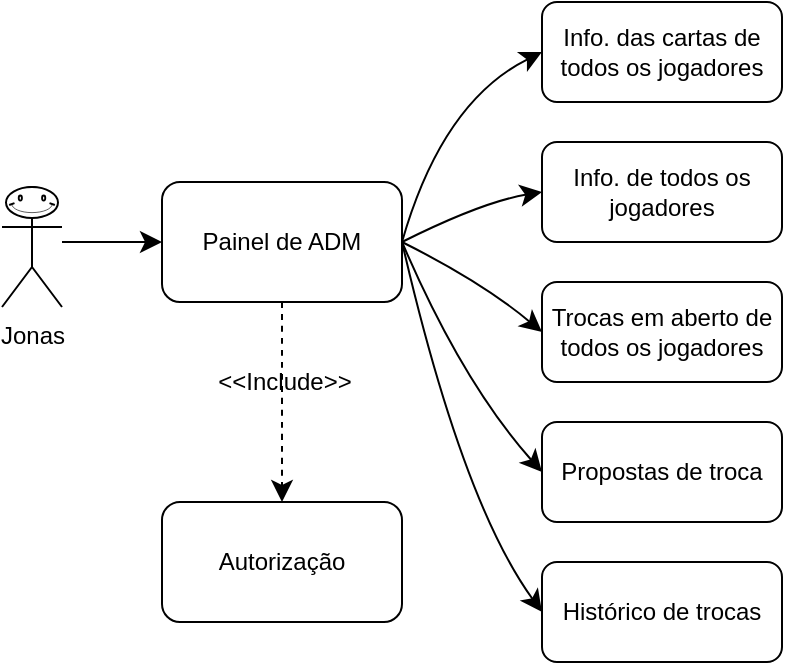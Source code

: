 <mxfile version="26.0.16" pages="2">
  <diagram name="Page-1" id="q5Q0HnHNC897IRmGhIEo">
    <mxGraphModel dx="700" dy="453" grid="1" gridSize="10" guides="1" tooltips="1" connect="1" arrows="1" fold="1" page="1" pageScale="1" pageWidth="850" pageHeight="1100" math="0" shadow="0">
      <root>
        <mxCell id="0" />
        <mxCell id="1" parent="0" />
        <mxCell id="1iPAXhDrvb-g_Z3nLl4W-7" style="edgeStyle=none;curved=1;rounded=0;orthogonalLoop=1;jettySize=auto;html=1;entryX=0.5;entryY=0;entryDx=0;entryDy=0;fontSize=12;startSize=8;endSize=8;dashed=1;labelBackgroundColor=none;fontColor=default;" parent="1" source="1iPAXhDrvb-g_Z3nLl4W-1" target="1iPAXhDrvb-g_Z3nLl4W-6" edge="1">
          <mxGeometry relative="1" as="geometry" />
        </mxCell>
        <mxCell id="1iPAXhDrvb-g_Z3nLl4W-8" value="&amp;lt;&amp;lt;Include&amp;gt;&amp;gt;" style="edgeLabel;html=1;align=center;verticalAlign=middle;resizable=0;points=[];fontSize=12;labelBackgroundColor=none;" parent="1iPAXhDrvb-g_Z3nLl4W-7" vertex="1" connectable="0">
          <mxGeometry x="-0.211" y="1" relative="1" as="geometry">
            <mxPoint as="offset" />
          </mxGeometry>
        </mxCell>
        <mxCell id="7NV7xG-uS9PKFknftASq-3" style="edgeStyle=none;curved=1;rounded=0;orthogonalLoop=1;jettySize=auto;html=1;entryX=0;entryY=0.5;entryDx=0;entryDy=0;fontSize=12;startSize=8;endSize=8;exitX=1;exitY=0.5;exitDx=0;exitDy=0;" edge="1" parent="1" source="1iPAXhDrvb-g_Z3nLl4W-1" target="1iPAXhDrvb-g_Z3nLl4W-4">
          <mxGeometry relative="1" as="geometry">
            <Array as="points">
              <mxPoint x="280" y="160" />
            </Array>
          </mxGeometry>
        </mxCell>
        <mxCell id="7NV7xG-uS9PKFknftASq-4" style="edgeStyle=none;curved=1;rounded=0;orthogonalLoop=1;jettySize=auto;html=1;entryX=0;entryY=0.5;entryDx=0;entryDy=0;fontSize=12;startSize=8;endSize=8;exitX=1;exitY=0.5;exitDx=0;exitDy=0;" edge="1" parent="1" source="1iPAXhDrvb-g_Z3nLl4W-1" target="1iPAXhDrvb-g_Z3nLl4W-3">
          <mxGeometry relative="1" as="geometry">
            <Array as="points">
              <mxPoint x="300" y="210" />
            </Array>
          </mxGeometry>
        </mxCell>
        <mxCell id="7NV7xG-uS9PKFknftASq-5" style="edgeStyle=none;curved=1;rounded=0;orthogonalLoop=1;jettySize=auto;html=1;entryX=0;entryY=0.5;entryDx=0;entryDy=0;fontSize=12;startSize=8;endSize=8;exitX=1;exitY=0.5;exitDx=0;exitDy=0;" edge="1" parent="1" source="1iPAXhDrvb-g_Z3nLl4W-1" target="1iPAXhDrvb-g_Z3nLl4W-5">
          <mxGeometry relative="1" as="geometry">
            <Array as="points">
              <mxPoint x="300" y="250" />
            </Array>
          </mxGeometry>
        </mxCell>
        <mxCell id="7NV7xG-uS9PKFknftASq-6" style="edgeStyle=none;curved=1;rounded=0;orthogonalLoop=1;jettySize=auto;html=1;entryX=0;entryY=0.5;entryDx=0;entryDy=0;fontSize=12;startSize=8;endSize=8;exitX=1;exitY=0.5;exitDx=0;exitDy=0;" edge="1" parent="1" source="1iPAXhDrvb-g_Z3nLl4W-1" target="7NV7xG-uS9PKFknftASq-1">
          <mxGeometry relative="1" as="geometry">
            <Array as="points">
              <mxPoint x="290" y="300" />
            </Array>
          </mxGeometry>
        </mxCell>
        <mxCell id="7NV7xG-uS9PKFknftASq-7" style="edgeStyle=none;curved=1;rounded=0;orthogonalLoop=1;jettySize=auto;html=1;entryX=0;entryY=0.5;entryDx=0;entryDy=0;fontSize=12;startSize=8;endSize=8;exitX=1;exitY=0.5;exitDx=0;exitDy=0;" edge="1" parent="1" source="1iPAXhDrvb-g_Z3nLl4W-1" target="7NV7xG-uS9PKFknftASq-2">
          <mxGeometry relative="1" as="geometry">
            <Array as="points">
              <mxPoint x="290" y="360" />
            </Array>
          </mxGeometry>
        </mxCell>
        <mxCell id="1iPAXhDrvb-g_Z3nLl4W-1" value="Painel de ADM" style="rounded=1;whiteSpace=wrap;html=1;labelBackgroundColor=none;" parent="1" vertex="1">
          <mxGeometry x="140" y="200" width="120" height="60" as="geometry" />
        </mxCell>
        <mxCell id="1iPAXhDrvb-g_Z3nLl4W-22" style="edgeStyle=none;curved=1;rounded=0;orthogonalLoop=1;jettySize=auto;html=1;entryX=0;entryY=0.5;entryDx=0;entryDy=0;fontSize=12;startSize=8;endSize=8;labelBackgroundColor=none;fontColor=default;" parent="1" target="1iPAXhDrvb-g_Z3nLl4W-1" edge="1">
          <mxGeometry relative="1" as="geometry">
            <mxPoint x="90" y="230" as="sourcePoint" />
          </mxGeometry>
        </mxCell>
        <mxCell id="1iPAXhDrvb-g_Z3nLl4W-2" value="Jonas" style="shape=umlActor;verticalLabelPosition=bottom;verticalAlign=top;html=1;outlineConnect=0;labelBackgroundColor=none;" parent="1" vertex="1">
          <mxGeometry x="60" y="202.5" width="30" height="60" as="geometry" />
        </mxCell>
        <mxCell id="1iPAXhDrvb-g_Z3nLl4W-3" value="Info. de todos os jogadores" style="rounded=1;whiteSpace=wrap;html=1;labelBackgroundColor=none;" parent="1" vertex="1">
          <mxGeometry x="330" y="180" width="120" height="50" as="geometry" />
        </mxCell>
        <mxCell id="1iPAXhDrvb-g_Z3nLl4W-4" value="Info. das cartas de todos os jogadores" style="rounded=1;whiteSpace=wrap;html=1;labelBackgroundColor=none;" parent="1" vertex="1">
          <mxGeometry x="330" y="110" width="120" height="50" as="geometry" />
        </mxCell>
        <mxCell id="1iPAXhDrvb-g_Z3nLl4W-5" value="Trocas em aberto de todos os jogadores" style="rounded=1;whiteSpace=wrap;html=1;labelBackgroundColor=none;" parent="1" vertex="1">
          <mxGeometry x="330" y="250" width="120" height="50" as="geometry" />
        </mxCell>
        <mxCell id="1iPAXhDrvb-g_Z3nLl4W-6" value="Autorização" style="rounded=1;whiteSpace=wrap;html=1;labelBackgroundColor=none;" parent="1" vertex="1">
          <mxGeometry x="140" y="360" width="120" height="60" as="geometry" />
        </mxCell>
        <mxCell id="1iPAXhDrvb-g_Z3nLl4W-13" value="" style="verticalLabelPosition=bottom;verticalAlign=top;html=1;shape=mxgraph.basic.smiley;labelBackgroundColor=none;" parent="1" vertex="1">
          <mxGeometry x="62" y="202.5" width="26" height="15.5" as="geometry" />
        </mxCell>
        <mxCell id="7NV7xG-uS9PKFknftASq-1" value="Propostas de troca" style="rounded=1;whiteSpace=wrap;html=1;labelBackgroundColor=none;" vertex="1" parent="1">
          <mxGeometry x="330" y="320" width="120" height="50" as="geometry" />
        </mxCell>
        <mxCell id="7NV7xG-uS9PKFknftASq-2" value="Histórico de trocas" style="rounded=1;whiteSpace=wrap;html=1;labelBackgroundColor=none;" vertex="1" parent="1">
          <mxGeometry x="330" y="390" width="120" height="50" as="geometry" />
        </mxCell>
      </root>
    </mxGraphModel>
  </diagram>
  <diagram id="-CV712XTLlUQQxjlEUlC" name="Page-2">
    <mxGraphModel dx="1275" dy="566" grid="0" gridSize="10" guides="1" tooltips="1" connect="1" arrows="1" fold="1" page="0" pageScale="1" pageWidth="850" pageHeight="1100" math="0" shadow="0">
      <root>
        <mxCell id="0" />
        <mxCell id="1" parent="0" />
        <mxCell id="NgLpLEp_pREK2nsnqpGd-26" value="&lt;div style=&quot;line-height: 150%;&quot;&gt;&lt;p style=&quot;margin:0px;margin-top:4px;text-align:center;&quot;&gt;&lt;b&gt;Ademir&lt;/b&gt;&lt;/p&gt;&lt;hr size=&quot;1&quot; style=&quot;border-style:solid;&quot;&gt;&lt;p style=&quot;margin:0px;margin-left:4px;&quot;&gt;+ email: String&lt;/p&gt;&lt;p style=&quot;margin:0px;margin-left:4px;&quot;&gt;+ password&lt;/p&gt;&lt;p style=&quot;margin:0px;margin-left:4px;&quot;&gt;+ name: String&lt;/p&gt;&lt;p style=&quot;margin:0px;margin-left:4px;&quot;&gt;&lt;br&gt;&lt;/p&gt;&lt;hr size=&quot;1&quot; style=&quot;border-style:solid;&quot;&gt;&lt;p style=&quot;margin:0px;margin-left:4px;&quot;&gt;+ method(): Type&lt;/p&gt;&lt;/div&gt;" style="verticalAlign=top;align=left;overflow=fill;html=1;whiteSpace=wrap;" parent="1" vertex="1">
          <mxGeometry x="25" y="109" width="187" height="191" as="geometry" />
        </mxCell>
        <mxCell id="NgLpLEp_pREK2nsnqpGd-27" value="&lt;p style=&quot;margin:0px;margin-top:4px;text-align:center;&quot;&gt;&lt;b&gt;Class&lt;/b&gt;&lt;/p&gt;&lt;hr size=&quot;1&quot; style=&quot;border-style:solid;&quot;/&gt;&lt;p style=&quot;margin:0px;margin-left:4px;&quot;&gt;+ field: Type&lt;/p&gt;&lt;hr size=&quot;1&quot; style=&quot;border-style:solid;&quot;/&gt;&lt;p style=&quot;margin:0px;margin-left:4px;&quot;&gt;+ method(): Type&lt;/p&gt;" style="verticalAlign=top;align=left;overflow=fill;html=1;whiteSpace=wrap;" parent="1" vertex="1">
          <mxGeometry x="-177" y="101" width="160" height="90" as="geometry" />
        </mxCell>
      </root>
    </mxGraphModel>
  </diagram>
</mxfile>
